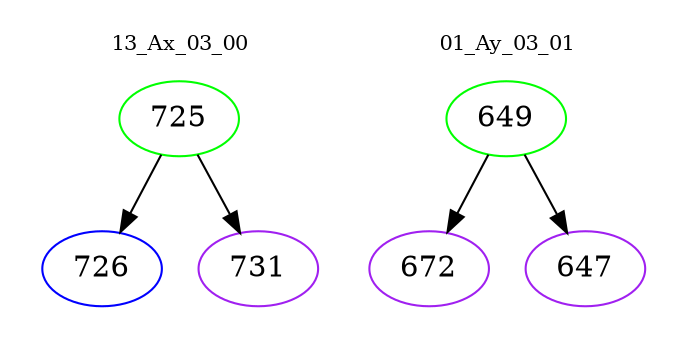 digraph{
subgraph cluster_0 {
color = white
label = "13_Ax_03_00";
fontsize=10;
T0_725 [label="725", color="green"]
T0_725 -> T0_726 [color="black"]
T0_726 [label="726", color="blue"]
T0_725 -> T0_731 [color="black"]
T0_731 [label="731", color="purple"]
}
subgraph cluster_1 {
color = white
label = "01_Ay_03_01";
fontsize=10;
T1_649 [label="649", color="green"]
T1_649 -> T1_672 [color="black"]
T1_672 [label="672", color="purple"]
T1_649 -> T1_647 [color="black"]
T1_647 [label="647", color="purple"]
}
}
